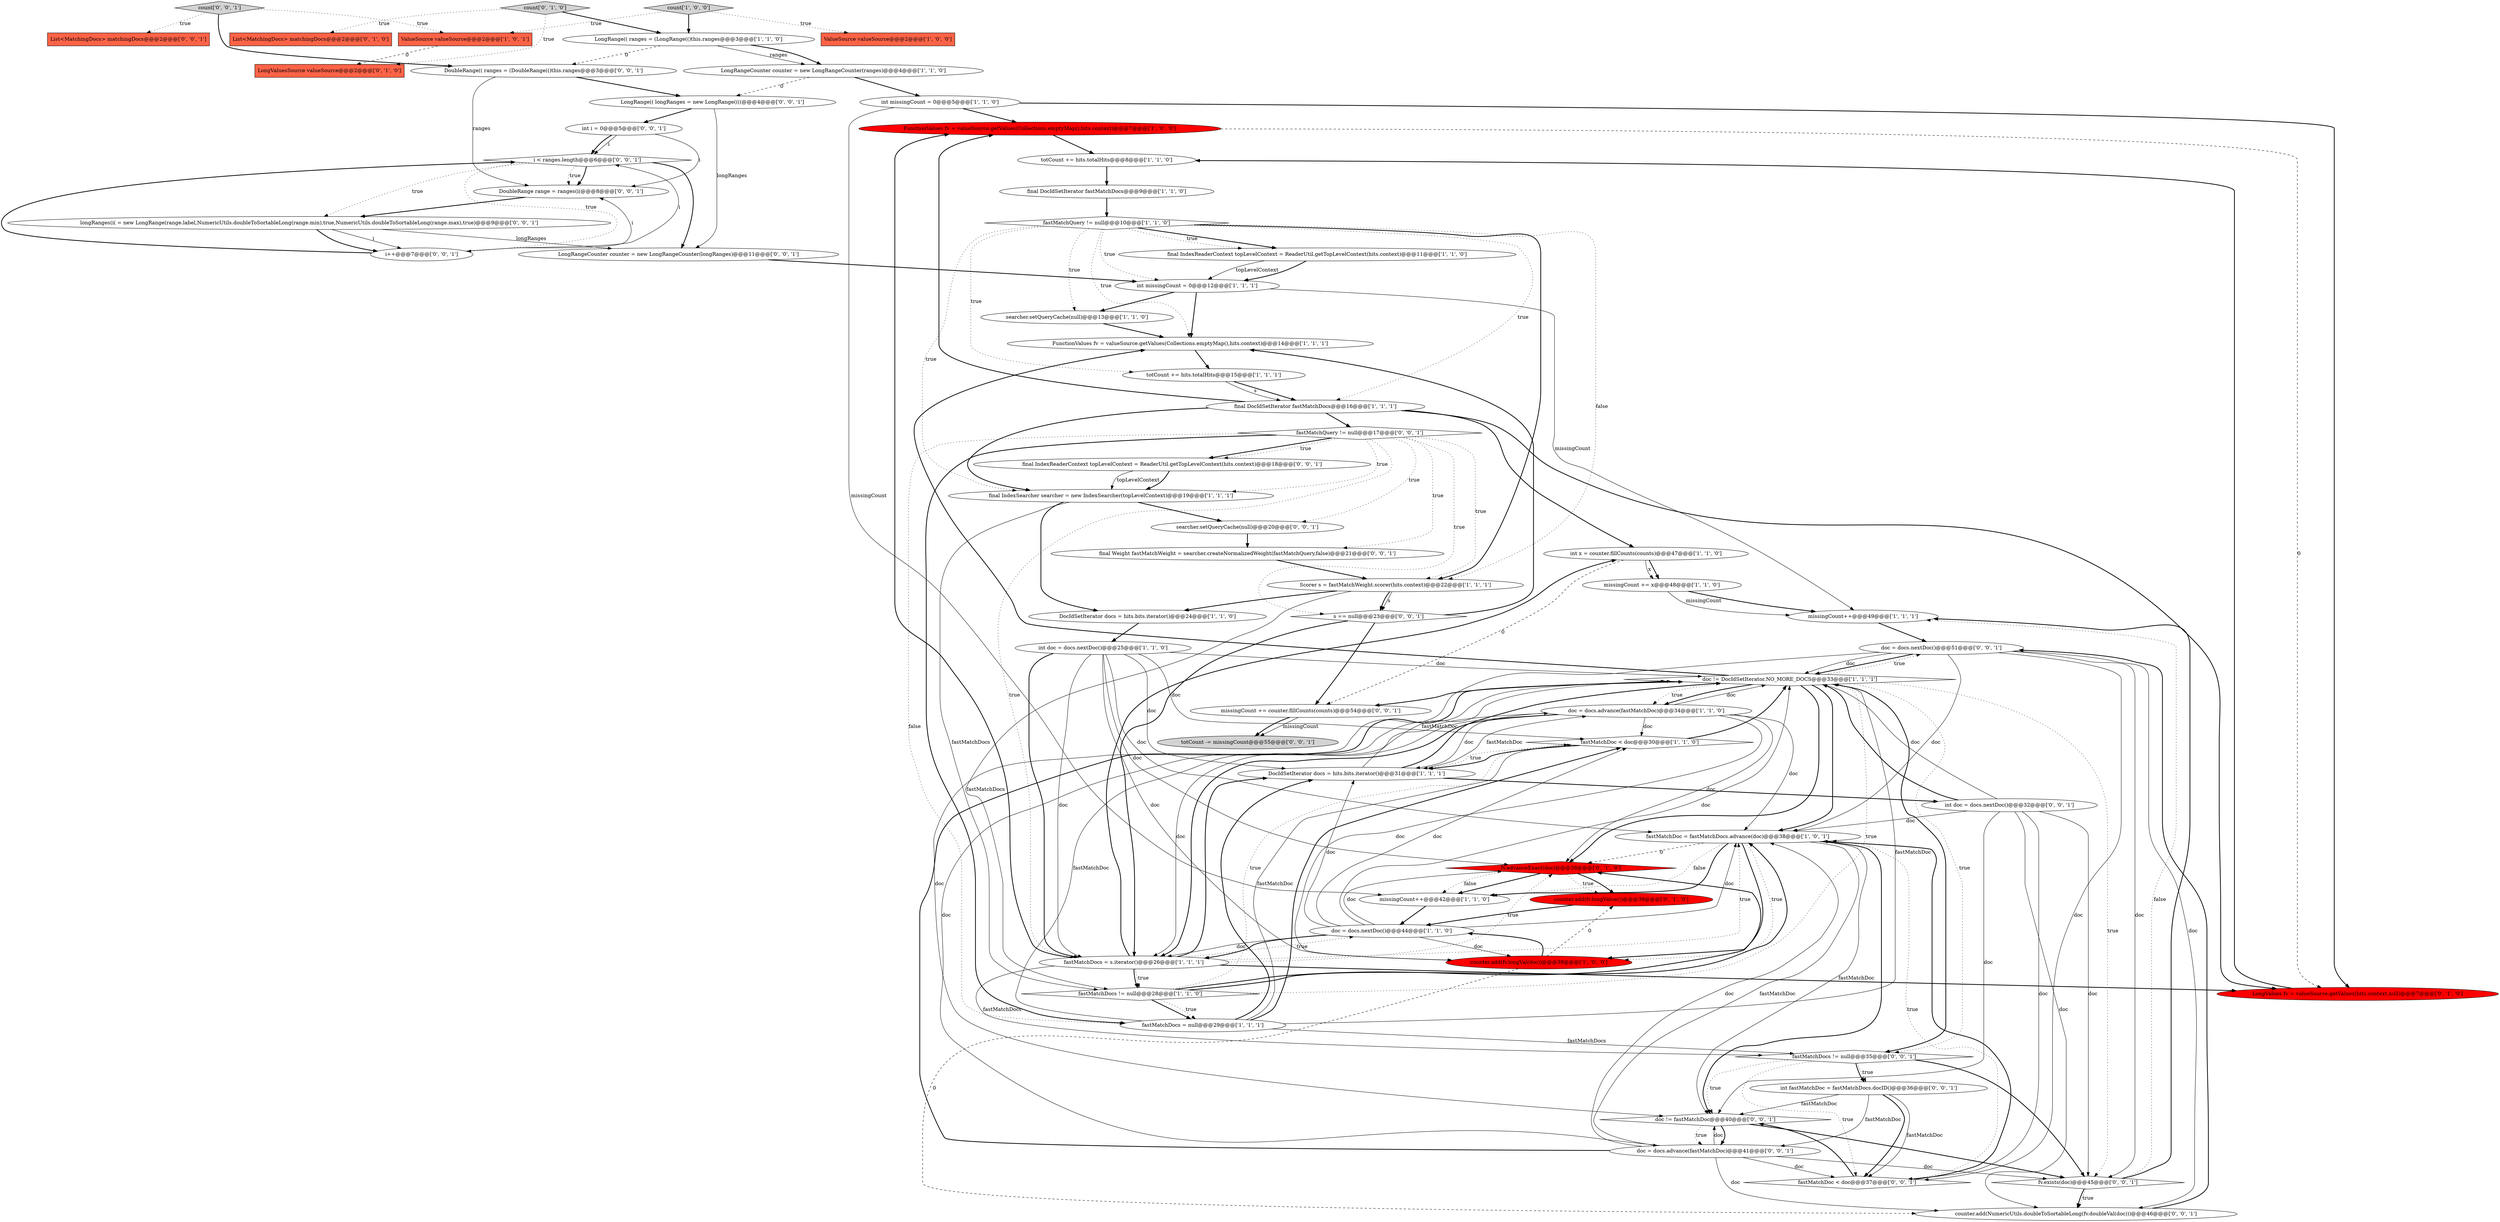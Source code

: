 digraph {
24 [style = filled, label = "int missingCount = 0@@@5@@@['1', '1', '0']", fillcolor = white, shape = ellipse image = "AAA0AAABBB1BBB"];
9 [style = filled, label = "missingCount += x@@@48@@@['1', '1', '0']", fillcolor = white, shape = ellipse image = "AAA0AAABBB1BBB"];
20 [style = filled, label = "totCount += hits.totalHits@@@8@@@['1', '1', '0']", fillcolor = white, shape = ellipse image = "AAA0AAABBB1BBB"];
48 [style = filled, label = "DoubleRange range = ranges(i(@@@8@@@['0', '0', '1']", fillcolor = white, shape = ellipse image = "AAA0AAABBB3BBB"];
6 [style = filled, label = "fastMatchDoc < doc@@@30@@@['1', '1', '0']", fillcolor = white, shape = diamond image = "AAA0AAABBB1BBB"];
29 [style = filled, label = "doc != DocIdSetIterator.NO_MORE_DOCS@@@33@@@['1', '1', '1']", fillcolor = white, shape = diamond image = "AAA0AAABBB1BBB"];
0 [style = filled, label = "int doc = docs.nextDoc()@@@25@@@['1', '1', '0']", fillcolor = white, shape = ellipse image = "AAA0AAABBB1BBB"];
2 [style = filled, label = "int x = counter.fillCounts(counts)@@@47@@@['1', '1', '0']", fillcolor = white, shape = ellipse image = "AAA0AAABBB1BBB"];
22 [style = filled, label = "DocIdSetIterator docs = hits.bits.iterator()@@@31@@@['1', '1', '1']", fillcolor = white, shape = ellipse image = "AAA0AAABBB1BBB"];
23 [style = filled, label = "int missingCount = 0@@@12@@@['1', '1', '1']", fillcolor = white, shape = ellipse image = "AAA0AAABBB1BBB"];
13 [style = filled, label = "doc = docs.nextDoc()@@@44@@@['1', '1', '0']", fillcolor = white, shape = ellipse image = "AAA0AAABBB1BBB"];
3 [style = filled, label = "totCount += hits.totalHits@@@15@@@['1', '1', '1']", fillcolor = white, shape = ellipse image = "AAA0AAABBB1BBB"];
43 [style = filled, label = "s == null@@@23@@@['0', '0', '1']", fillcolor = white, shape = diamond image = "AAA0AAABBB3BBB"];
65 [style = filled, label = "LongRangeCounter counter = new LongRangeCounter(longRanges)@@@11@@@['0', '0', '1']", fillcolor = white, shape = ellipse image = "AAA0AAABBB3BBB"];
28 [style = filled, label = "FunctionValues fv = valueSource.getValues(Collections.emptyMap(),hits.context)@@@7@@@['1', '0', '0']", fillcolor = red, shape = ellipse image = "AAA1AAABBB1BBB"];
10 [style = filled, label = "searcher.setQueryCache(null)@@@13@@@['1', '1', '0']", fillcolor = white, shape = ellipse image = "AAA0AAABBB1BBB"];
31 [style = filled, label = "doc = docs.advance(fastMatchDoc)@@@34@@@['1', '1', '0']", fillcolor = white, shape = ellipse image = "AAA0AAABBB1BBB"];
35 [style = filled, label = "List<MatchingDocs> matchingDocs@@@2@@@['0', '1', '0']", fillcolor = tomato, shape = box image = "AAA0AAABBB2BBB"];
8 [style = filled, label = "final IndexSearcher searcher = new IndexSearcher(topLevelContext)@@@19@@@['1', '1', '1']", fillcolor = white, shape = ellipse image = "AAA0AAABBB1BBB"];
18 [style = filled, label = "fastMatchDocs = null@@@29@@@['1', '1', '1']", fillcolor = white, shape = ellipse image = "AAA0AAABBB1BBB"];
61 [style = filled, label = "doc != fastMatchDoc@@@40@@@['0', '0', '1']", fillcolor = white, shape = diamond image = "AAA0AAABBB3BBB"];
1 [style = filled, label = "DocIdSetIterator docs = hits.bits.iterator()@@@24@@@['1', '1', '0']", fillcolor = white, shape = ellipse image = "AAA0AAABBB1BBB"];
52 [style = filled, label = "int i = 0@@@5@@@['0', '0', '1']", fillcolor = white, shape = ellipse image = "AAA0AAABBB3BBB"];
60 [style = filled, label = "final IndexReaderContext topLevelContext = ReaderUtil.getTopLevelContext(hits.context)@@@18@@@['0', '0', '1']", fillcolor = white, shape = ellipse image = "AAA0AAABBB3BBB"];
39 [style = filled, label = "LongValues fv = valueSource.getValues(hits.context,null)@@@7@@@['0', '1', '0']", fillcolor = red, shape = ellipse image = "AAA1AAABBB2BBB"];
59 [style = filled, label = "i < ranges.length@@@6@@@['0', '0', '1']", fillcolor = white, shape = diamond image = "AAA0AAABBB3BBB"];
40 [style = filled, label = "missingCount += counter.fillCounts(counts)@@@54@@@['0', '0', '1']", fillcolor = white, shape = ellipse image = "AAA0AAABBB3BBB"];
34 [style = filled, label = "counter.add(fv.longValue())@@@39@@@['0', '1', '0']", fillcolor = red, shape = ellipse image = "AAA1AAABBB2BBB"];
7 [style = filled, label = "LongRangeCounter counter = new LongRangeCounter(ranges)@@@4@@@['1', '1', '0']", fillcolor = white, shape = ellipse image = "AAA0AAABBB1BBB"];
27 [style = filled, label = "final DocIdSetIterator fastMatchDocs@@@16@@@['1', '1', '1']", fillcolor = white, shape = ellipse image = "AAA0AAABBB1BBB"];
26 [style = filled, label = "ValueSource valueSource@@@2@@@['1', '0', '1']", fillcolor = tomato, shape = box image = "AAA0AAABBB1BBB"];
44 [style = filled, label = "List<MatchingDocs> matchingDocs@@@2@@@['0', '0', '1']", fillcolor = tomato, shape = box image = "AAA0AAABBB3BBB"];
53 [style = filled, label = "fv.exists(doc)@@@45@@@['0', '0', '1']", fillcolor = white, shape = diamond image = "AAA0AAABBB3BBB"];
36 [style = filled, label = "fv.advanceExact(doc)@@@38@@@['0', '1', '0']", fillcolor = red, shape = diamond image = "AAA1AAABBB2BBB"];
5 [style = filled, label = "missingCount++@@@42@@@['1', '1', '0']", fillcolor = white, shape = ellipse image = "AAA0AAABBB1BBB"];
32 [style = filled, label = "LongRange(( ranges = (LongRange(()this.ranges@@@3@@@['1', '1', '0']", fillcolor = white, shape = ellipse image = "AAA0AAABBB1BBB"];
33 [style = filled, label = "fastMatchDocs = s.iterator()@@@26@@@['1', '1', '1']", fillcolor = white, shape = ellipse image = "AAA0AAABBB1BBB"];
37 [style = filled, label = "LongValuesSource valueSource@@@2@@@['0', '1', '0']", fillcolor = tomato, shape = box image = "AAA1AAABBB2BBB"];
64 [style = filled, label = "int doc = docs.nextDoc()@@@32@@@['0', '0', '1']", fillcolor = white, shape = ellipse image = "AAA0AAABBB3BBB"];
47 [style = filled, label = "int fastMatchDoc = fastMatchDocs.docID()@@@36@@@['0', '0', '1']", fillcolor = white, shape = ellipse image = "AAA0AAABBB3BBB"];
54 [style = filled, label = "fastMatchQuery != null@@@17@@@['0', '0', '1']", fillcolor = white, shape = diamond image = "AAA0AAABBB3BBB"];
15 [style = filled, label = "final IndexReaderContext topLevelContext = ReaderUtil.getTopLevelContext(hits.context)@@@11@@@['1', '1', '0']", fillcolor = white, shape = ellipse image = "AAA0AAABBB1BBB"];
45 [style = filled, label = "doc = docs.advance(fastMatchDoc)@@@41@@@['0', '0', '1']", fillcolor = white, shape = ellipse image = "AAA0AAABBB3BBB"];
49 [style = filled, label = "final Weight fastMatchWeight = searcher.createNormalizedWeight(fastMatchQuery,false)@@@21@@@['0', '0', '1']", fillcolor = white, shape = ellipse image = "AAA0AAABBB3BBB"];
16 [style = filled, label = "FunctionValues fv = valueSource.getValues(Collections.emptyMap(),hits.context)@@@14@@@['1', '1', '1']", fillcolor = white, shape = ellipse image = "AAA0AAABBB1BBB"];
14 [style = filled, label = "ValueSource valueSource@@@2@@@['1', '0', '0']", fillcolor = tomato, shape = box image = "AAA0AAABBB1BBB"];
4 [style = filled, label = "count['1', '0', '0']", fillcolor = lightgray, shape = diamond image = "AAA0AAABBB1BBB"];
51 [style = filled, label = "counter.add(NumericUtils.doubleToSortableLong(fv.doubleVal(doc)))@@@46@@@['0', '0', '1']", fillcolor = white, shape = ellipse image = "AAA0AAABBB3BBB"];
30 [style = filled, label = "counter.add(fv.longVal(doc))@@@39@@@['1', '0', '0']", fillcolor = red, shape = ellipse image = "AAA1AAABBB1BBB"];
63 [style = filled, label = "fastMatchDoc < doc@@@37@@@['0', '0', '1']", fillcolor = white, shape = diamond image = "AAA0AAABBB3BBB"];
17 [style = filled, label = "missingCount++@@@49@@@['1', '1', '1']", fillcolor = white, shape = ellipse image = "AAA0AAABBB1BBB"];
41 [style = filled, label = "DoubleRange(( ranges = (DoubleRange(()this.ranges@@@3@@@['0', '0', '1']", fillcolor = white, shape = ellipse image = "AAA0AAABBB3BBB"];
50 [style = filled, label = "count['0', '0', '1']", fillcolor = lightgray, shape = diamond image = "AAA0AAABBB3BBB"];
55 [style = filled, label = "searcher.setQueryCache(null)@@@20@@@['0', '0', '1']", fillcolor = white, shape = ellipse image = "AAA0AAABBB3BBB"];
12 [style = filled, label = "fastMatchDocs != null@@@28@@@['1', '1', '0']", fillcolor = white, shape = diamond image = "AAA0AAABBB1BBB"];
11 [style = filled, label = "fastMatchDoc = fastMatchDocs.advance(doc)@@@38@@@['1', '0', '1']", fillcolor = white, shape = ellipse image = "AAA0AAABBB1BBB"];
21 [style = filled, label = "final DocIdSetIterator fastMatchDocs@@@9@@@['1', '1', '0']", fillcolor = white, shape = ellipse image = "AAA0AAABBB1BBB"];
25 [style = filled, label = "Scorer s = fastMatchWeight.scorer(hits.context)@@@22@@@['1', '1', '1']", fillcolor = white, shape = ellipse image = "AAA0AAABBB1BBB"];
56 [style = filled, label = "longRanges(i( = new LongRange(range.label,NumericUtils.doubleToSortableLong(range.min),true,NumericUtils.doubleToSortableLong(range.max),true)@@@9@@@['0', '0', '1']", fillcolor = white, shape = ellipse image = "AAA0AAABBB3BBB"];
62 [style = filled, label = "i++@@@7@@@['0', '0', '1']", fillcolor = white, shape = ellipse image = "AAA0AAABBB3BBB"];
58 [style = filled, label = "totCount -= missingCount@@@55@@@['0', '0', '1']", fillcolor = lightgray, shape = ellipse image = "AAA0AAABBB3BBB"];
42 [style = filled, label = "doc = docs.nextDoc()@@@51@@@['0', '0', '1']", fillcolor = white, shape = ellipse image = "AAA0AAABBB3BBB"];
57 [style = filled, label = "LongRange(( longRanges = new LongRange((((@@@4@@@['0', '0', '1']", fillcolor = white, shape = ellipse image = "AAA0AAABBB3BBB"];
19 [style = filled, label = "fastMatchQuery != null@@@10@@@['1', '1', '0']", fillcolor = white, shape = diamond image = "AAA0AAABBB1BBB"];
38 [style = filled, label = "count['0', '1', '0']", fillcolor = lightgray, shape = diamond image = "AAA0AAABBB2BBB"];
46 [style = filled, label = "fastMatchDocs != null@@@35@@@['0', '0', '1']", fillcolor = white, shape = diamond image = "AAA0AAABBB3BBB"];
52->59 [style = solid, label="i"];
19->10 [style = dotted, label="true"];
61->45 [style = bold, label=""];
54->49 [style = dotted, label="true"];
41->48 [style = solid, label="ranges"];
25->1 [style = bold, label=""];
31->33 [style = solid, label="doc"];
30->13 [style = bold, label=""];
31->30 [style = solid, label="doc"];
28->20 [style = bold, label=""];
6->22 [style = bold, label=""];
62->59 [style = solid, label="i"];
55->49 [style = bold, label=""];
27->28 [style = bold, label=""];
47->61 [style = solid, label="fastMatchDoc"];
45->53 [style = solid, label="doc"];
24->39 [style = bold, label=""];
25->43 [style = bold, label=""];
28->39 [style = dashed, label="0"];
11->45 [style = solid, label="fastMatchDoc"];
52->59 [style = bold, label=""];
42->29 [style = bold, label=""];
32->7 [style = solid, label="ranges"];
6->29 [style = bold, label=""];
3->27 [style = bold, label=""];
45->51 [style = solid, label="doc"];
43->40 [style = bold, label=""];
8->1 [style = bold, label=""];
59->62 [style = dotted, label="true"];
23->17 [style = solid, label="missingCount"];
18->22 [style = bold, label=""];
18->6 [style = solid, label="fastMatchDoc"];
29->46 [style = bold, label=""];
0->36 [style = solid, label="doc"];
31->29 [style = solid, label="doc"];
13->11 [style = solid, label="doc"];
12->18 [style = bold, label=""];
0->11 [style = solid, label="doc"];
30->51 [style = dashed, label="0"];
19->15 [style = bold, label=""];
50->26 [style = dotted, label="true"];
27->2 [style = bold, label=""];
22->64 [style = bold, label=""];
31->11 [style = solid, label="doc"];
29->36 [style = bold, label=""];
16->3 [style = bold, label=""];
64->61 [style = solid, label="doc"];
24->28 [style = bold, label=""];
33->11 [style = dotted, label="true"];
43->16 [style = bold, label=""];
33->13 [style = dotted, label="true"];
31->22 [style = solid, label="doc"];
54->18 [style = dotted, label="false"];
21->19 [style = bold, label=""];
13->22 [style = solid, label="doc"];
64->11 [style = solid, label="doc"];
54->60 [style = bold, label=""];
53->51 [style = dotted, label="true"];
13->30 [style = solid, label="doc"];
33->28 [style = bold, label=""];
42->51 [style = solid, label="doc"];
12->11 [style = bold, label=""];
50->44 [style = dotted, label="true"];
56->62 [style = bold, label=""];
9->17 [style = bold, label=""];
42->29 [style = solid, label="doc"];
19->27 [style = dotted, label="true"];
32->7 [style = bold, label=""];
12->18 [style = dotted, label="true"];
13->33 [style = solid, label="doc"];
1->0 [style = bold, label=""];
2->9 [style = bold, label=""];
47->63 [style = bold, label=""];
32->41 [style = dashed, label="0"];
17->42 [style = bold, label=""];
3->27 [style = solid, label="s"];
11->36 [style = dashed, label="0"];
25->43 [style = solid, label="s"];
45->29 [style = bold, label=""];
19->25 [style = bold, label=""];
64->63 [style = solid, label="doc"];
53->17 [style = dotted, label="false"];
38->32 [style = bold, label=""];
47->45 [style = solid, label="fastMatchDoc"];
42->11 [style = solid, label="doc"];
49->25 [style = bold, label=""];
7->24 [style = bold, label=""];
7->57 [style = dashed, label="0"];
12->6 [style = dotted, label="true"];
62->48 [style = solid, label="i"];
19->3 [style = dotted, label="true"];
54->60 [style = dotted, label="true"];
31->33 [style = bold, label=""];
56->65 [style = solid, label="longRanges"];
63->11 [style = dotted, label="true"];
29->53 [style = dotted, label="true"];
64->51 [style = solid, label="doc"];
23->10 [style = bold, label=""];
27->54 [style = bold, label=""];
43->33 [style = bold, label=""];
29->40 [style = bold, label=""];
36->5 [style = dotted, label="false"];
29->31 [style = dotted, label="true"];
42->53 [style = solid, label="doc"];
46->63 [style = dotted, label="true"];
11->61 [style = bold, label=""];
8->55 [style = bold, label=""];
51->42 [style = bold, label=""];
39->20 [style = bold, label=""];
47->63 [style = solid, label="fastMatchDoc"];
50->41 [style = bold, label=""];
59->48 [style = bold, label=""];
29->16 [style = bold, label=""];
0->30 [style = solid, label="doc"];
27->8 [style = bold, label=""];
29->11 [style = bold, label=""];
11->30 [style = bold, label=""];
25->12 [style = solid, label="fastMatchDocs"];
4->26 [style = dotted, label="true"];
38->37 [style = dotted, label="true"];
63->11 [style = bold, label=""];
40->58 [style = solid, label="missingCount"];
13->6 [style = solid, label="doc"];
11->30 [style = dotted, label="true"];
33->12 [style = dotted, label="true"];
33->46 [style = solid, label="fastMatchDocs"];
46->47 [style = dotted, label="true"];
59->65 [style = bold, label=""];
59->48 [style = dotted, label="true"];
12->36 [style = bold, label=""];
0->6 [style = solid, label="doc"];
22->29 [style = bold, label=""];
64->29 [style = bold, label=""];
30->34 [style = dashed, label="0"];
60->8 [style = solid, label="topLevelContext"];
60->8 [style = bold, label=""];
6->22 [style = dotted, label="true"];
33->12 [style = bold, label=""];
22->31 [style = solid, label="fastMatchDoc"];
19->15 [style = dotted, label="true"];
19->25 [style = dotted, label="false"];
24->5 [style = solid, label="missingCount"];
19->8 [style = dotted, label="true"];
15->23 [style = solid, label="topLevelContext"];
0->29 [style = solid, label="doc"];
11->5 [style = bold, label=""];
27->39 [style = bold, label=""];
10->16 [style = bold, label=""];
18->6 [style = bold, label=""];
54->25 [style = dotted, label="true"];
5->13 [style = bold, label=""];
45->29 [style = solid, label="doc"];
9->17 [style = solid, label="missingCount"];
26->37 [style = dashed, label="0"];
22->29 [style = solid, label="fastMatchDoc"];
11->61 [style = solid, label="fastMatchDoc"];
31->6 [style = solid, label="doc"];
54->43 [style = dotted, label="true"];
36->5 [style = bold, label=""];
11->5 [style = dotted, label="false"];
63->61 [style = bold, label=""];
56->62 [style = solid, label="i"];
42->61 [style = solid, label="doc"];
46->61 [style = dotted, label="true"];
13->29 [style = solid, label="doc"];
18->31 [style = solid, label="fastMatchDoc"];
33->2 [style = bold, label=""];
45->11 [style = solid, label="doc"];
36->34 [style = bold, label=""];
18->29 [style = solid, label="fastMatchDoc"];
64->29 [style = solid, label="doc"];
8->12 [style = solid, label="fastMatchDocs"];
64->53 [style = solid, label="doc"];
33->22 [style = bold, label=""];
2->9 [style = solid, label="x"];
54->33 [style = dotted, label="true"];
62->59 [style = bold, label=""];
15->23 [style = bold, label=""];
23->16 [style = bold, label=""];
48->56 [style = bold, label=""];
13->36 [style = solid, label="doc"];
53->51 [style = bold, label=""];
12->29 [style = dotted, label="true"];
29->31 [style = bold, label=""];
34->13 [style = bold, label=""];
46->53 [style = bold, label=""];
19->23 [style = dotted, label="true"];
57->65 [style = solid, label="longRanges"];
45->63 [style = solid, label="doc"];
4->14 [style = dotted, label="true"];
0->22 [style = solid, label="doc"];
46->47 [style = bold, label=""];
41->57 [style = bold, label=""];
54->8 [style = dotted, label="true"];
33->36 [style = dotted, label="true"];
29->46 [style = dotted, label="true"];
20->21 [style = bold, label=""];
57->52 [style = bold, label=""];
61->53 [style = bold, label=""];
54->18 [style = bold, label=""];
59->56 [style = dotted, label="true"];
33->39 [style = bold, label=""];
0->33 [style = bold, label=""];
38->35 [style = dotted, label="true"];
52->48 [style = solid, label="i"];
53->17 [style = bold, label=""];
19->16 [style = dotted, label="true"];
29->42 [style = dotted, label="true"];
61->45 [style = dotted, label="true"];
54->55 [style = dotted, label="true"];
2->40 [style = dashed, label="0"];
18->46 [style = solid, label="fastMatchDocs"];
31->36 [style = solid, label="doc"];
13->33 [style = bold, label=""];
36->34 [style = dotted, label="true"];
42->63 [style = solid, label="doc"];
0->33 [style = solid, label="doc"];
4->32 [style = bold, label=""];
45->61 [style = solid, label="doc"];
40->58 [style = bold, label=""];
65->23 [style = bold, label=""];
}
